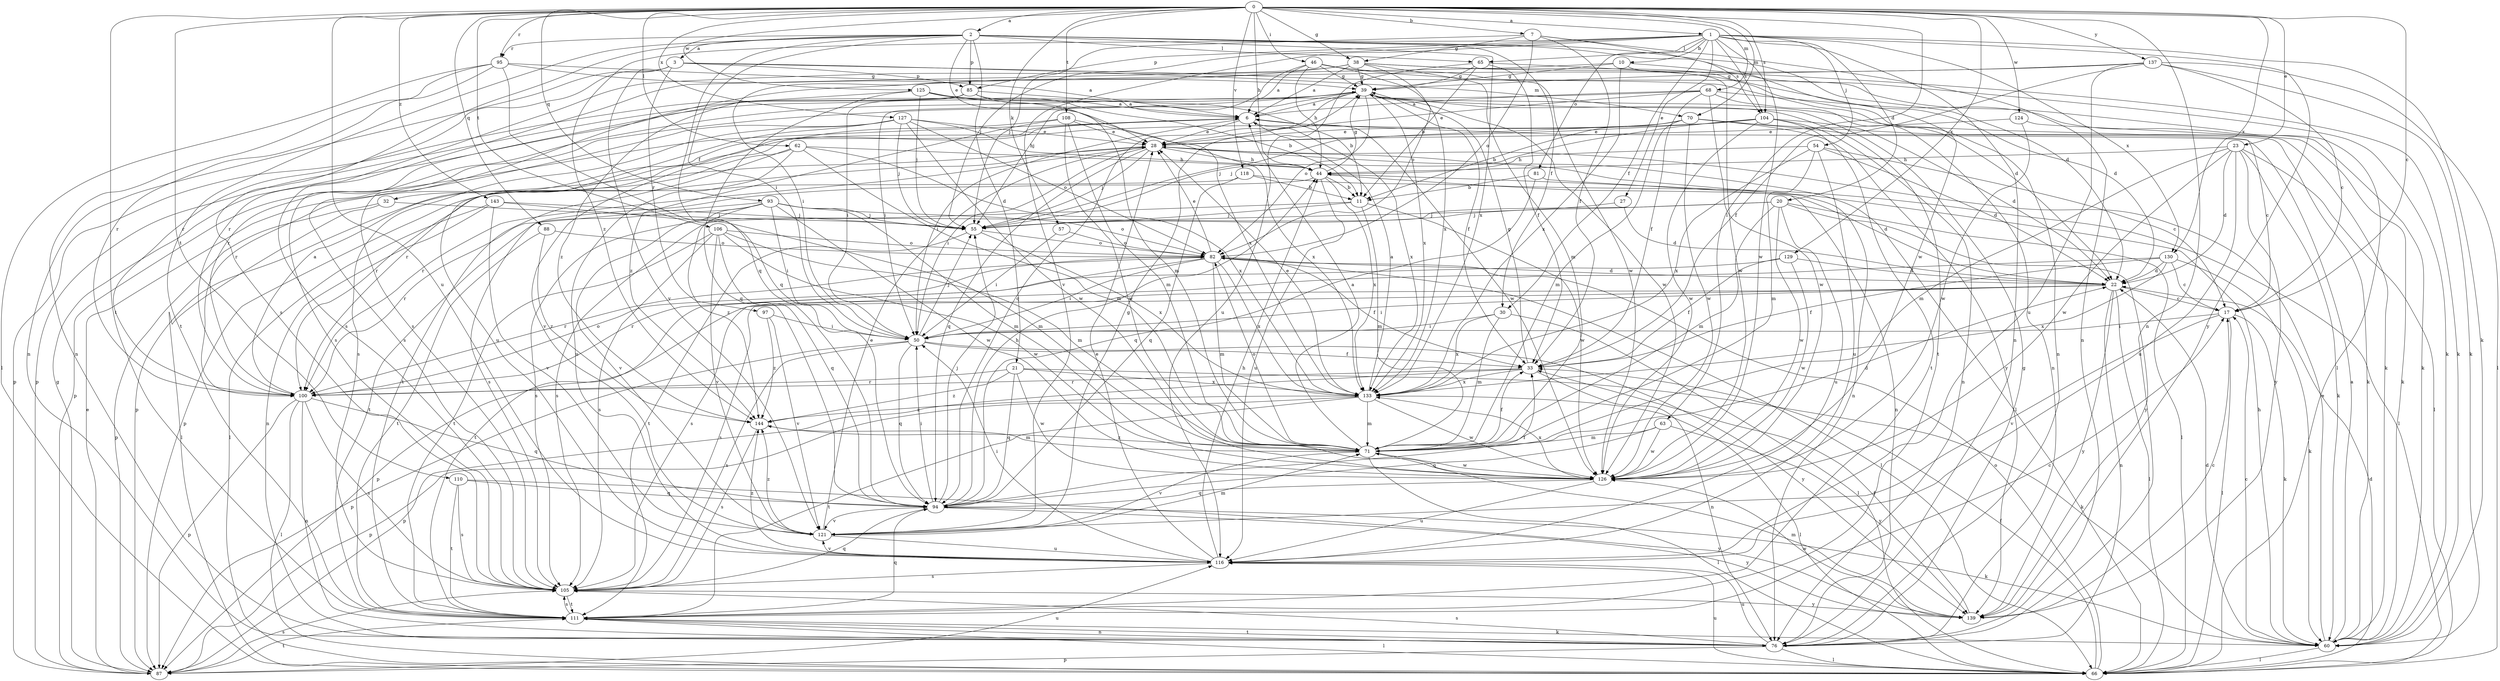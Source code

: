 strict digraph  {
0;
1;
2;
3;
6;
7;
10;
11;
17;
20;
21;
22;
23;
27;
28;
30;
32;
33;
38;
39;
44;
46;
50;
54;
55;
57;
60;
62;
63;
65;
66;
68;
70;
71;
76;
81;
82;
85;
87;
88;
93;
94;
95;
97;
100;
104;
105;
106;
108;
110;
111;
116;
118;
121;
124;
125;
126;
127;
129;
130;
133;
137;
139;
143;
144;
0 -> 1  [label=a];
0 -> 2  [label=a];
0 -> 7  [label=b];
0 -> 17  [label=c];
0 -> 23  [label=e];
0 -> 38  [label=g];
0 -> 44  [label=h];
0 -> 46  [label=i];
0 -> 57  [label=k];
0 -> 62  [label=l];
0 -> 63  [label=l];
0 -> 68  [label=m];
0 -> 70  [label=m];
0 -> 76  [label=n];
0 -> 88  [label=q];
0 -> 93  [label=q];
0 -> 95  [label=r];
0 -> 104  [label=s];
0 -> 106  [label=t];
0 -> 108  [label=t];
0 -> 110  [label=t];
0 -> 111  [label=t];
0 -> 116  [label=u];
0 -> 118  [label=v];
0 -> 124  [label=w];
0 -> 125  [label=w];
0 -> 127  [label=x];
0 -> 129  [label=x];
0 -> 130  [label=x];
0 -> 137  [label=y];
0 -> 143  [label=z];
1 -> 10  [label=b];
1 -> 20  [label=d];
1 -> 27  [label=e];
1 -> 30  [label=f];
1 -> 54  [label=j];
1 -> 55  [label=j];
1 -> 60  [label=k];
1 -> 65  [label=l];
1 -> 76  [label=n];
1 -> 81  [label=o];
1 -> 85  [label=p];
1 -> 104  [label=s];
1 -> 121  [label=v];
1 -> 126  [label=w];
1 -> 130  [label=x];
1 -> 139  [label=y];
1 -> 144  [label=z];
2 -> 3  [label=a];
2 -> 21  [label=d];
2 -> 22  [label=d];
2 -> 28  [label=e];
2 -> 30  [label=f];
2 -> 50  [label=i];
2 -> 65  [label=l];
2 -> 85  [label=p];
2 -> 94  [label=q];
2 -> 95  [label=r];
2 -> 104  [label=s];
2 -> 105  [label=s];
2 -> 111  [label=t];
2 -> 133  [label=x];
3 -> 22  [label=d];
3 -> 70  [label=m];
3 -> 76  [label=n];
3 -> 85  [label=p];
3 -> 97  [label=r];
3 -> 100  [label=r];
3 -> 121  [label=v];
6 -> 28  [label=e];
6 -> 32  [label=f];
6 -> 50  [label=i];
6 -> 87  [label=p];
6 -> 126  [label=w];
6 -> 133  [label=x];
7 -> 33  [label=f];
7 -> 38  [label=g];
7 -> 55  [label=j];
7 -> 76  [label=n];
7 -> 82  [label=o];
7 -> 126  [label=w];
10 -> 39  [label=g];
10 -> 60  [label=k];
10 -> 100  [label=r];
10 -> 126  [label=w];
10 -> 133  [label=x];
11 -> 55  [label=j];
11 -> 71  [label=m];
11 -> 105  [label=s];
11 -> 126  [label=w];
17 -> 50  [label=i];
17 -> 60  [label=k];
17 -> 66  [label=l];
17 -> 121  [label=v];
20 -> 55  [label=j];
20 -> 66  [label=l];
20 -> 71  [label=m];
20 -> 105  [label=s];
20 -> 116  [label=u];
20 -> 126  [label=w];
20 -> 139  [label=y];
21 -> 60  [label=k];
21 -> 94  [label=q];
21 -> 100  [label=r];
21 -> 126  [label=w];
21 -> 133  [label=x];
21 -> 144  [label=z];
22 -> 17  [label=c];
22 -> 50  [label=i];
22 -> 66  [label=l];
22 -> 76  [label=n];
22 -> 87  [label=p];
22 -> 105  [label=s];
22 -> 139  [label=y];
23 -> 22  [label=d];
23 -> 44  [label=h];
23 -> 60  [label=k];
23 -> 66  [label=l];
23 -> 71  [label=m];
23 -> 116  [label=u];
23 -> 126  [label=w];
23 -> 139  [label=y];
27 -> 22  [label=d];
27 -> 55  [label=j];
28 -> 44  [label=h];
28 -> 50  [label=i];
28 -> 55  [label=j];
28 -> 66  [label=l];
28 -> 76  [label=n];
28 -> 87  [label=p];
28 -> 94  [label=q];
28 -> 100  [label=r];
30 -> 50  [label=i];
30 -> 66  [label=l];
30 -> 71  [label=m];
30 -> 133  [label=x];
32 -> 55  [label=j];
32 -> 66  [label=l];
32 -> 87  [label=p];
33 -> 39  [label=g];
33 -> 76  [label=n];
33 -> 87  [label=p];
33 -> 100  [label=r];
33 -> 133  [label=x];
38 -> 6  [label=a];
38 -> 22  [label=d];
38 -> 39  [label=g];
38 -> 50  [label=i];
38 -> 60  [label=k];
38 -> 71  [label=m];
38 -> 82  [label=o];
38 -> 105  [label=s];
39 -> 6  [label=a];
39 -> 33  [label=f];
39 -> 50  [label=i];
39 -> 60  [label=k];
39 -> 82  [label=o];
39 -> 87  [label=p];
39 -> 94  [label=q];
39 -> 105  [label=s];
39 -> 111  [label=t];
39 -> 126  [label=w];
39 -> 133  [label=x];
44 -> 11  [label=b];
44 -> 22  [label=d];
44 -> 39  [label=g];
44 -> 105  [label=s];
44 -> 116  [label=u];
44 -> 133  [label=x];
46 -> 6  [label=a];
46 -> 39  [label=g];
46 -> 44  [label=h];
46 -> 55  [label=j];
46 -> 66  [label=l];
46 -> 126  [label=w];
46 -> 133  [label=x];
50 -> 33  [label=f];
50 -> 55  [label=j];
50 -> 87  [label=p];
50 -> 94  [label=q];
50 -> 105  [label=s];
50 -> 139  [label=y];
54 -> 17  [label=c];
54 -> 22  [label=d];
54 -> 44  [label=h];
54 -> 71  [label=m];
54 -> 116  [label=u];
54 -> 133  [label=x];
55 -> 82  [label=o];
55 -> 111  [label=t];
55 -> 133  [label=x];
57 -> 50  [label=i];
57 -> 82  [label=o];
60 -> 6  [label=a];
60 -> 17  [label=c];
60 -> 22  [label=d];
60 -> 28  [label=e];
60 -> 44  [label=h];
60 -> 66  [label=l];
62 -> 44  [label=h];
62 -> 71  [label=m];
62 -> 100  [label=r];
62 -> 111  [label=t];
62 -> 116  [label=u];
62 -> 133  [label=x];
63 -> 71  [label=m];
63 -> 94  [label=q];
63 -> 126  [label=w];
63 -> 139  [label=y];
65 -> 11  [label=b];
65 -> 33  [label=f];
65 -> 39  [label=g];
65 -> 76  [label=n];
65 -> 116  [label=u];
66 -> 22  [label=d];
66 -> 33  [label=f];
66 -> 82  [label=o];
66 -> 116  [label=u];
68 -> 6  [label=a];
68 -> 28  [label=e];
68 -> 33  [label=f];
68 -> 60  [label=k];
68 -> 76  [label=n];
68 -> 100  [label=r];
68 -> 126  [label=w];
70 -> 11  [label=b];
70 -> 17  [label=c];
70 -> 28  [label=e];
70 -> 55  [label=j];
70 -> 60  [label=k];
70 -> 71  [label=m];
70 -> 126  [label=w];
70 -> 139  [label=y];
71 -> 6  [label=a];
71 -> 22  [label=d];
71 -> 33  [label=f];
71 -> 66  [label=l];
71 -> 82  [label=o];
71 -> 121  [label=v];
71 -> 126  [label=w];
71 -> 144  [label=z];
76 -> 39  [label=g];
76 -> 66  [label=l];
76 -> 87  [label=p];
76 -> 105  [label=s];
76 -> 111  [label=t];
76 -> 116  [label=u];
81 -> 11  [label=b];
81 -> 76  [label=n];
81 -> 94  [label=q];
82 -> 22  [label=d];
82 -> 28  [label=e];
82 -> 33  [label=f];
82 -> 50  [label=i];
82 -> 66  [label=l];
82 -> 71  [label=m];
82 -> 100  [label=r];
82 -> 111  [label=t];
82 -> 133  [label=x];
85 -> 6  [label=a];
85 -> 11  [label=b];
85 -> 50  [label=i];
85 -> 71  [label=m];
85 -> 87  [label=p];
85 -> 105  [label=s];
87 -> 28  [label=e];
87 -> 39  [label=g];
87 -> 105  [label=s];
87 -> 111  [label=t];
87 -> 116  [label=u];
88 -> 82  [label=o];
88 -> 111  [label=t];
88 -> 144  [label=z];
93 -> 50  [label=i];
93 -> 55  [label=j];
93 -> 71  [label=m];
93 -> 82  [label=o];
93 -> 100  [label=r];
93 -> 111  [label=t];
93 -> 121  [label=v];
93 -> 126  [label=w];
93 -> 144  [label=z];
94 -> 33  [label=f];
94 -> 44  [label=h];
94 -> 50  [label=i];
94 -> 55  [label=j];
94 -> 60  [label=k];
94 -> 121  [label=v];
94 -> 139  [label=y];
95 -> 6  [label=a];
95 -> 39  [label=g];
95 -> 66  [label=l];
95 -> 76  [label=n];
95 -> 94  [label=q];
95 -> 100  [label=r];
97 -> 50  [label=i];
97 -> 121  [label=v];
97 -> 144  [label=z];
100 -> 6  [label=a];
100 -> 66  [label=l];
100 -> 76  [label=n];
100 -> 82  [label=o];
100 -> 87  [label=p];
100 -> 94  [label=q];
100 -> 105  [label=s];
104 -> 22  [label=d];
104 -> 28  [label=e];
104 -> 55  [label=j];
104 -> 76  [label=n];
104 -> 100  [label=r];
104 -> 111  [label=t];
104 -> 126  [label=w];
105 -> 94  [label=q];
105 -> 111  [label=t];
105 -> 139  [label=y];
106 -> 71  [label=m];
106 -> 82  [label=o];
106 -> 94  [label=q];
106 -> 105  [label=s];
106 -> 111  [label=t];
106 -> 121  [label=v];
106 -> 126  [label=w];
108 -> 28  [label=e];
108 -> 71  [label=m];
108 -> 121  [label=v];
108 -> 126  [label=w];
108 -> 133  [label=x];
108 -> 144  [label=z];
110 -> 94  [label=q];
110 -> 105  [label=s];
110 -> 111  [label=t];
110 -> 139  [label=y];
111 -> 17  [label=c];
111 -> 60  [label=k];
111 -> 66  [label=l];
111 -> 76  [label=n];
111 -> 94  [label=q];
111 -> 105  [label=s];
116 -> 28  [label=e];
116 -> 44  [label=h];
116 -> 50  [label=i];
116 -> 105  [label=s];
116 -> 121  [label=v];
116 -> 144  [label=z];
118 -> 11  [label=b];
118 -> 66  [label=l];
118 -> 87  [label=p];
118 -> 94  [label=q];
121 -> 28  [label=e];
121 -> 39  [label=g];
121 -> 71  [label=m];
121 -> 116  [label=u];
121 -> 144  [label=z];
124 -> 28  [label=e];
124 -> 60  [label=k];
124 -> 126  [label=w];
125 -> 6  [label=a];
125 -> 11  [label=b];
125 -> 55  [label=j];
125 -> 94  [label=q];
125 -> 133  [label=x];
125 -> 144  [label=z];
126 -> 94  [label=q];
126 -> 116  [label=u];
126 -> 133  [label=x];
127 -> 28  [label=e];
127 -> 44  [label=h];
127 -> 55  [label=j];
127 -> 82  [label=o];
127 -> 100  [label=r];
127 -> 105  [label=s];
127 -> 116  [label=u];
127 -> 126  [label=w];
129 -> 22  [label=d];
129 -> 33  [label=f];
129 -> 100  [label=r];
129 -> 126  [label=w];
130 -> 17  [label=c];
130 -> 22  [label=d];
130 -> 33  [label=f];
130 -> 60  [label=k];
130 -> 105  [label=s];
130 -> 133  [label=x];
133 -> 6  [label=a];
133 -> 28  [label=e];
133 -> 66  [label=l];
133 -> 71  [label=m];
133 -> 87  [label=p];
133 -> 111  [label=t];
133 -> 126  [label=w];
133 -> 144  [label=z];
137 -> 17  [label=c];
137 -> 33  [label=f];
137 -> 39  [label=g];
137 -> 60  [label=k];
137 -> 66  [label=l];
137 -> 105  [label=s];
137 -> 116  [label=u];
139 -> 17  [label=c];
139 -> 33  [label=f];
139 -> 71  [label=m];
139 -> 126  [label=w];
143 -> 55  [label=j];
143 -> 66  [label=l];
143 -> 71  [label=m];
143 -> 76  [label=n];
143 -> 121  [label=v];
144 -> 71  [label=m];
144 -> 105  [label=s];
}
